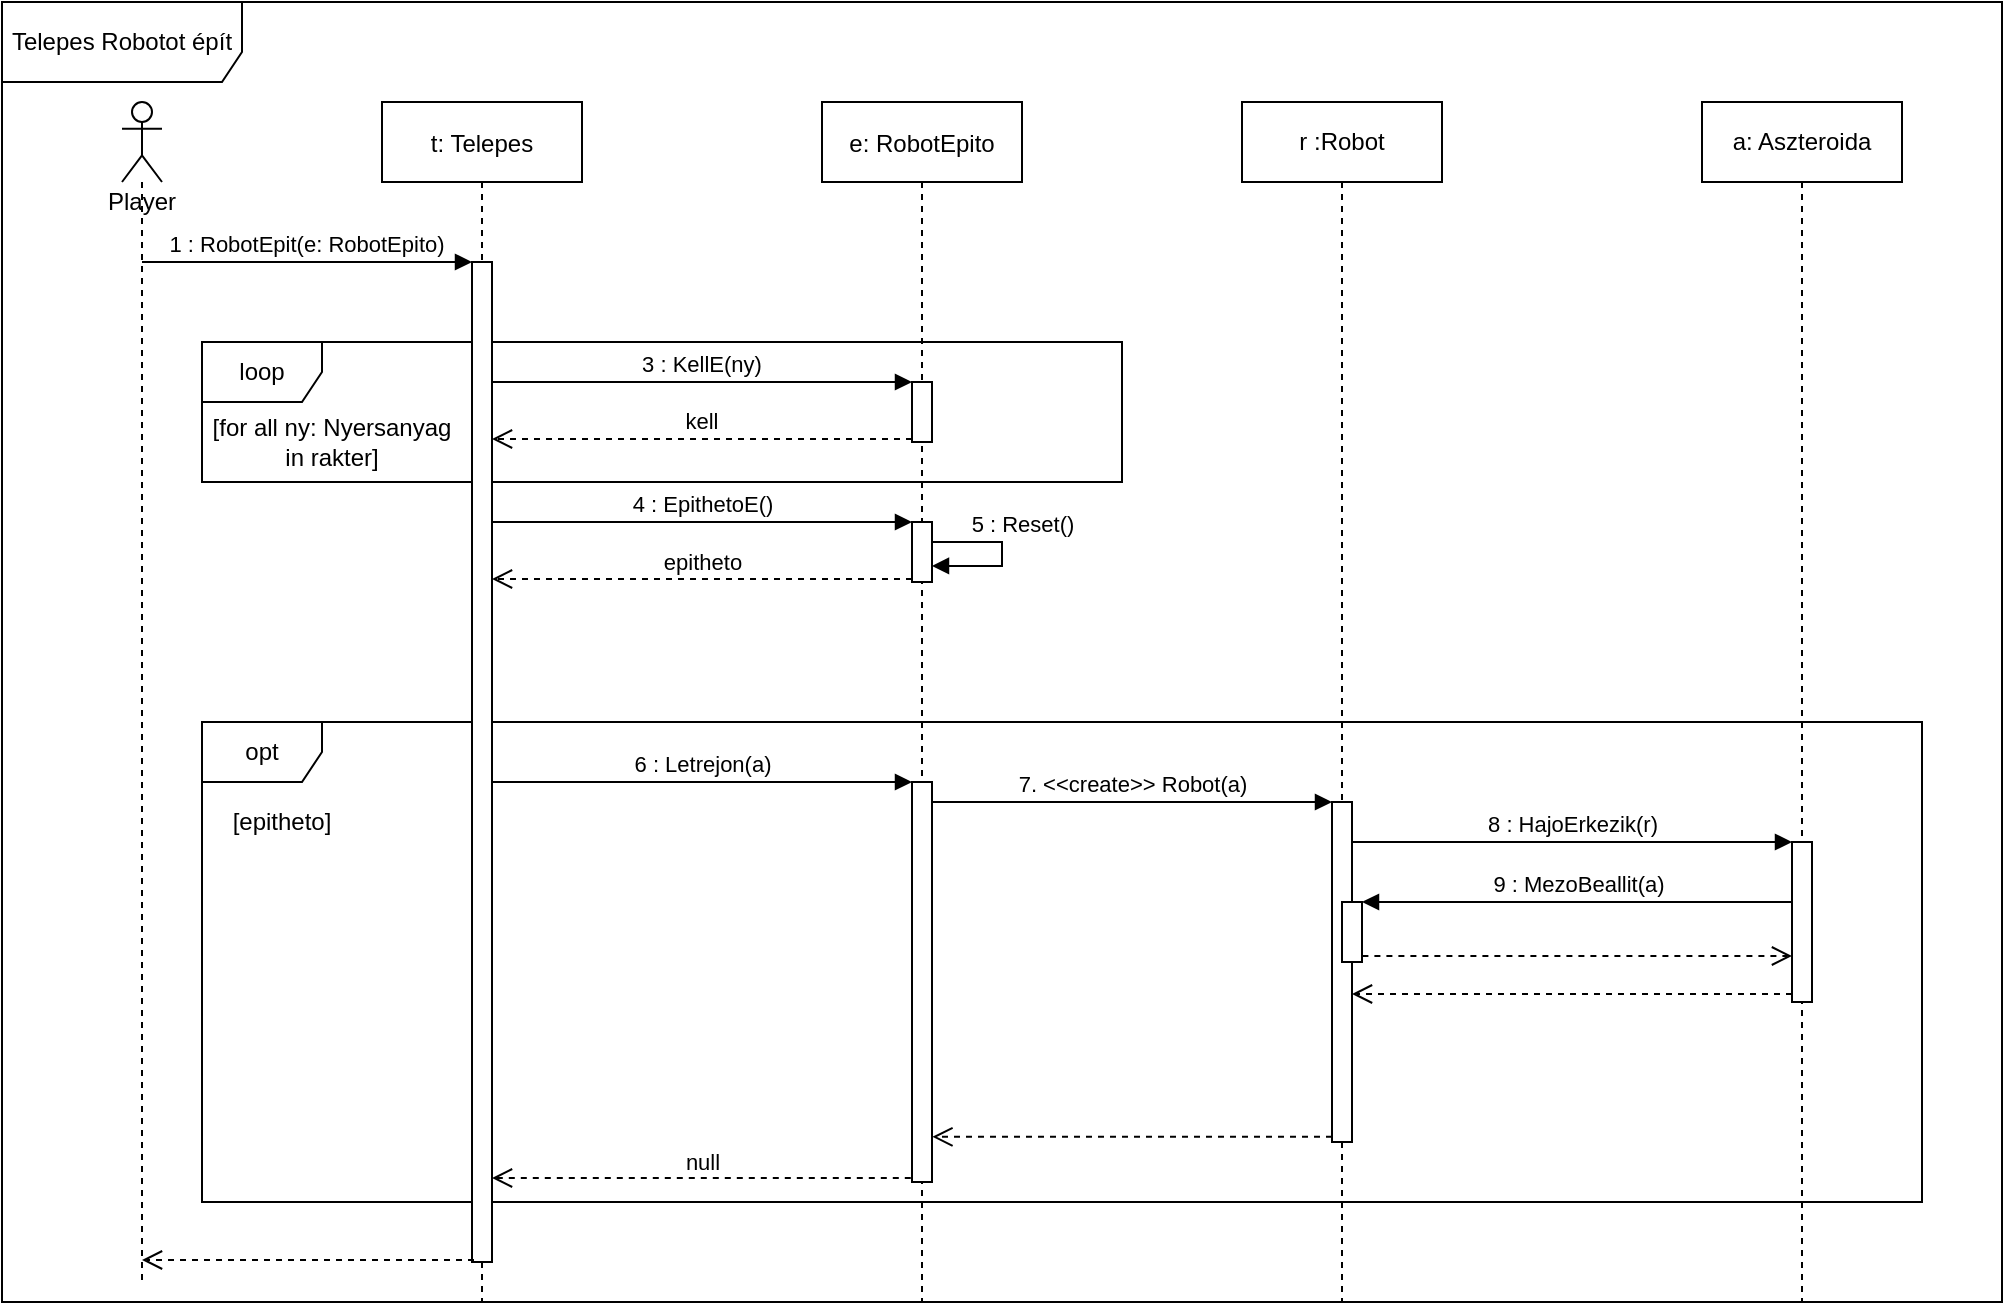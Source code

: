 <mxfile version="14.4.8" type="github">
  <diagram id="kgpKYQtTHZ0yAKxKKP6v" name="Page-1">
    <mxGraphModel dx="2071" dy="645" grid="1" gridSize="10" guides="1" tooltips="1" connect="1" arrows="1" fold="1" page="1" pageScale="1" pageWidth="850" pageHeight="1100" math="0" shadow="0">
      <root>
        <mxCell id="0" />
        <mxCell id="1" parent="0" />
        <mxCell id="cES03J9kAgxBLSj2fXpF-1" value="Telepes Robotot épít" style="shape=umlFrame;whiteSpace=wrap;html=1;width=120;height=40;" parent="1" vertex="1">
          <mxGeometry x="-70" y="30" width="1000" height="650" as="geometry" />
        </mxCell>
        <mxCell id="cES03J9kAgxBLSj2fXpF-2" value="opt" style="shape=umlFrame;whiteSpace=wrap;html=1;" parent="1" vertex="1">
          <mxGeometry x="30" y="390" width="860" height="240" as="geometry" />
        </mxCell>
        <mxCell id="cES03J9kAgxBLSj2fXpF-3" value="4 : EpithetoE()" style="html=1;verticalAlign=bottom;endArrow=block;entryX=0;entryY=0;" parent="1" source="cES03J9kAgxBLSj2fXpF-7" target="cES03J9kAgxBLSj2fXpF-9" edge="1">
          <mxGeometry relative="1" as="geometry">
            <mxPoint x="170" y="260" as="sourcePoint" />
          </mxGeometry>
        </mxCell>
        <mxCell id="cES03J9kAgxBLSj2fXpF-4" value="loop" style="shape=umlFrame;whiteSpace=wrap;html=1;" parent="1" vertex="1">
          <mxGeometry x="30" y="200" width="460" height="70" as="geometry" />
        </mxCell>
        <mxCell id="cES03J9kAgxBLSj2fXpF-5" value="t: Telepes" style="shape=umlLifeline;perimeter=lifelinePerimeter;container=1;collapsible=0;recursiveResize=0;rounded=0;shadow=0;strokeWidth=1;" parent="1" vertex="1">
          <mxGeometry x="120" y="80" width="100" height="600" as="geometry" />
        </mxCell>
        <mxCell id="cES03J9kAgxBLSj2fXpF-6" value="1 : RobotEpit(e: RobotEpito)" style="verticalAlign=bottom;startArrow=none;endArrow=block;startSize=8;shadow=0;strokeWidth=1;startFill=0;" parent="cES03J9kAgxBLSj2fXpF-5" source="cES03J9kAgxBLSj2fXpF-35" edge="1">
          <mxGeometry relative="1" as="geometry">
            <mxPoint x="-50" y="80" as="sourcePoint" />
            <mxPoint x="45" y="80" as="targetPoint" />
          </mxGeometry>
        </mxCell>
        <mxCell id="cES03J9kAgxBLSj2fXpF-7" value="" style="html=1;points=[];perimeter=orthogonalPerimeter;" parent="cES03J9kAgxBLSj2fXpF-5" vertex="1">
          <mxGeometry x="45" y="80" width="10" height="500" as="geometry" />
        </mxCell>
        <mxCell id="cES03J9kAgxBLSj2fXpF-8" value="e: RobotEpito" style="shape=umlLifeline;perimeter=lifelinePerimeter;container=1;collapsible=0;recursiveResize=0;rounded=0;shadow=0;strokeWidth=1;" parent="1" vertex="1">
          <mxGeometry x="340" y="80" width="100" height="600" as="geometry" />
        </mxCell>
        <mxCell id="cES03J9kAgxBLSj2fXpF-9" value="" style="html=1;points=[];perimeter=orthogonalPerimeter;" parent="cES03J9kAgxBLSj2fXpF-8" vertex="1">
          <mxGeometry x="45" y="210" width="10" height="30" as="geometry" />
        </mxCell>
        <mxCell id="cES03J9kAgxBLSj2fXpF-10" value="" style="points=[];perimeter=orthogonalPerimeter;rounded=0;shadow=0;strokeWidth=1;" parent="cES03J9kAgxBLSj2fXpF-8" vertex="1">
          <mxGeometry x="45" y="140" width="10" height="30" as="geometry" />
        </mxCell>
        <mxCell id="cES03J9kAgxBLSj2fXpF-11" value="" style="html=1;points=[];perimeter=orthogonalPerimeter;" parent="cES03J9kAgxBLSj2fXpF-8" vertex="1">
          <mxGeometry x="45" y="340" width="10" height="200" as="geometry" />
        </mxCell>
        <mxCell id="cES03J9kAgxBLSj2fXpF-12" value="5 : Reset()" style="html=1;verticalAlign=bottom;endArrow=block;entryX=1;entryY=0.733;entryDx=0;entryDy=0;entryPerimeter=0;rounded=0;" parent="cES03J9kAgxBLSj2fXpF-8" target="cES03J9kAgxBLSj2fXpF-9" edge="1">
          <mxGeometry x="-0.146" y="10" relative="1" as="geometry">
            <mxPoint x="55" y="220" as="sourcePoint" />
            <mxPoint x="150" y="220" as="targetPoint" />
            <Array as="points">
              <mxPoint x="90" y="220" />
              <mxPoint x="90" y="232" />
            </Array>
            <mxPoint as="offset" />
          </mxGeometry>
        </mxCell>
        <mxCell id="cES03J9kAgxBLSj2fXpF-13" value="kell" style="verticalAlign=bottom;endArrow=open;dashed=1;endSize=8;exitX=0;exitY=0.95;shadow=0;strokeWidth=1;" parent="1" source="cES03J9kAgxBLSj2fXpF-10" target="cES03J9kAgxBLSj2fXpF-7" edge="1">
          <mxGeometry relative="1" as="geometry">
            <mxPoint x="275" y="236" as="targetPoint" />
          </mxGeometry>
        </mxCell>
        <mxCell id="cES03J9kAgxBLSj2fXpF-14" value="3 : KellE(ny)" style="verticalAlign=bottom;endArrow=block;entryX=0;entryY=0;shadow=0;strokeWidth=1;" parent="1" source="cES03J9kAgxBLSj2fXpF-7" target="cES03J9kAgxBLSj2fXpF-10" edge="1">
          <mxGeometry relative="1" as="geometry">
            <mxPoint x="275" y="160" as="sourcePoint" />
            <Array as="points" />
          </mxGeometry>
        </mxCell>
        <mxCell id="cES03J9kAgxBLSj2fXpF-15" value="[for all ny: Nyersanyag in rakter]" style="text;html=1;strokeColor=none;fillColor=none;align=center;verticalAlign=middle;whiteSpace=wrap;rounded=0;" parent="1" vertex="1">
          <mxGeometry x="30" y="240" width="130" height="20" as="geometry" />
        </mxCell>
        <mxCell id="cES03J9kAgxBLSj2fXpF-16" value="[epitheto]" style="text;html=1;strokeColor=none;fillColor=none;align=center;verticalAlign=middle;whiteSpace=wrap;rounded=0;" parent="1" vertex="1">
          <mxGeometry x="50" y="430" width="40" height="20" as="geometry" />
        </mxCell>
        <mxCell id="cES03J9kAgxBLSj2fXpF-17" value="epitheto" style="html=1;verticalAlign=bottom;endArrow=open;dashed=1;endSize=8;exitX=0;exitY=0.95;" parent="1" source="cES03J9kAgxBLSj2fXpF-9" target="cES03J9kAgxBLSj2fXpF-7" edge="1">
          <mxGeometry relative="1" as="geometry">
            <mxPoint x="170" y="279" as="targetPoint" />
          </mxGeometry>
        </mxCell>
        <mxCell id="cES03J9kAgxBLSj2fXpF-22" value="a: Aszteroida" style="shape=umlLifeline;perimeter=lifelinePerimeter;whiteSpace=wrap;html=1;container=1;collapsible=0;recursiveResize=0;outlineConnect=0;" parent="1" vertex="1">
          <mxGeometry x="780" y="80" width="100" height="600" as="geometry" />
        </mxCell>
        <mxCell id="cES03J9kAgxBLSj2fXpF-23" value="" style="html=1;points=[];perimeter=orthogonalPerimeter;" parent="cES03J9kAgxBLSj2fXpF-22" vertex="1">
          <mxGeometry x="45" y="370" width="10" height="80" as="geometry" />
        </mxCell>
        <mxCell id="cES03J9kAgxBLSj2fXpF-24" value="8 : HajoErkezik(r)" style="html=1;verticalAlign=bottom;endArrow=block;entryX=0;entryY=0;" parent="1" source="cES03J9kAgxBLSj2fXpF-36" target="cES03J9kAgxBLSj2fXpF-23" edge="1">
          <mxGeometry relative="1" as="geometry">
            <mxPoint x="775" y="600" as="sourcePoint" />
          </mxGeometry>
        </mxCell>
        <mxCell id="cES03J9kAgxBLSj2fXpF-25" value="" style="html=1;verticalAlign=bottom;endArrow=open;dashed=1;endSize=8;exitX=0;exitY=0.95;" parent="1" source="cES03J9kAgxBLSj2fXpF-23" target="cES03J9kAgxBLSj2fXpF-36" edge="1">
          <mxGeometry relative="1" as="geometry">
            <mxPoint x="775" y="676" as="targetPoint" />
          </mxGeometry>
        </mxCell>
        <mxCell id="cES03J9kAgxBLSj2fXpF-26" value="9 : MezoBeallit(a)" style="html=1;verticalAlign=bottom;endArrow=block;" parent="1" source="cES03J9kAgxBLSj2fXpF-23" target="cES03J9kAgxBLSj2fXpF-33" edge="1">
          <mxGeometry relative="1" as="geometry">
            <mxPoint x="754.9" y="610" as="sourcePoint" />
            <mxPoint x="400" y="700" as="targetPoint" />
            <Array as="points">
              <mxPoint x="720" y="480" />
            </Array>
          </mxGeometry>
        </mxCell>
        <mxCell id="cES03J9kAgxBLSj2fXpF-27" value="" style="html=1;verticalAlign=bottom;endArrow=open;dashed=1;endSize=8;exitX=1.02;exitY=0.9;exitDx=0;exitDy=0;exitPerimeter=0;" parent="1" source="cES03J9kAgxBLSj2fXpF-33" target="cES03J9kAgxBLSj2fXpF-23" edge="1">
          <mxGeometry relative="1" as="geometry">
            <mxPoint x="754.9" y="686" as="targetPoint" />
            <mxPoint x="400" y="719" as="sourcePoint" />
          </mxGeometry>
        </mxCell>
        <mxCell id="cES03J9kAgxBLSj2fXpF-28" value="" style="html=1;verticalAlign=bottom;endArrow=open;dashed=1;endSize=8;exitX=0.1;exitY=0.998;exitDx=0;exitDy=0;exitPerimeter=0;" parent="1" source="cES03J9kAgxBLSj2fXpF-7" target="cES03J9kAgxBLSj2fXpF-35" edge="1">
          <mxGeometry relative="1" as="geometry">
            <mxPoint x="160" y="800" as="sourcePoint" />
            <mxPoint x="10" y="659" as="targetPoint" />
            <Array as="points" />
          </mxGeometry>
        </mxCell>
        <mxCell id="cES03J9kAgxBLSj2fXpF-29" value="6 : Letrejon(a)" style="html=1;verticalAlign=bottom;endArrow=block;entryX=0;entryY=0;" parent="1" source="cES03J9kAgxBLSj2fXpF-7" target="cES03J9kAgxBLSj2fXpF-11" edge="1">
          <mxGeometry relative="1" as="geometry">
            <mxPoint x="315" y="710" as="sourcePoint" />
            <Array as="points">
              <mxPoint x="250" y="420" />
            </Array>
          </mxGeometry>
        </mxCell>
        <mxCell id="cES03J9kAgxBLSj2fXpF-30" value="" style="html=1;verticalAlign=bottom;endArrow=open;dashed=1;endSize=8;exitX=-0.06;exitY=0.99;exitDx=0;exitDy=0;exitPerimeter=0;" parent="1" source="cES03J9kAgxBLSj2fXpF-11" target="cES03J9kAgxBLSj2fXpF-7" edge="1">
          <mxGeometry relative="1" as="geometry">
            <mxPoint x="315" y="786" as="targetPoint" />
            <Array as="points" />
          </mxGeometry>
        </mxCell>
        <mxCell id="cES03J9kAgxBLSj2fXpF-31" value="null" style="edgeLabel;html=1;align=center;verticalAlign=middle;resizable=0;points=[];" parent="cES03J9kAgxBLSj2fXpF-30" vertex="1" connectable="0">
          <mxGeometry x="0.217" y="1" relative="1" as="geometry">
            <mxPoint x="22.6" y="-9" as="offset" />
          </mxGeometry>
        </mxCell>
        <mxCell id="cES03J9kAgxBLSj2fXpF-32" value="r :Robot" style="shape=umlLifeline;perimeter=lifelinePerimeter;whiteSpace=wrap;html=1;container=1;collapsible=0;recursiveResize=0;outlineConnect=0;" parent="1" vertex="1">
          <mxGeometry x="550" y="80" width="100" height="600" as="geometry" />
        </mxCell>
        <mxCell id="cES03J9kAgxBLSj2fXpF-36" value="" style="html=1;points=[];perimeter=orthogonalPerimeter;" parent="cES03J9kAgxBLSj2fXpF-32" vertex="1">
          <mxGeometry x="45" y="350" width="10" height="170" as="geometry" />
        </mxCell>
        <mxCell id="cES03J9kAgxBLSj2fXpF-33" value="" style="html=1;points=[];perimeter=orthogonalPerimeter;" parent="cES03J9kAgxBLSj2fXpF-32" vertex="1">
          <mxGeometry x="50" y="400" width="10" height="30" as="geometry" />
        </mxCell>
        <mxCell id="cES03J9kAgxBLSj2fXpF-34" value="7. &amp;lt;&amp;lt;create&amp;gt;&amp;gt; Robot(a)" style="html=1;verticalAlign=bottom;endArrow=block;strokeColor=#000000;" parent="1" source="cES03J9kAgxBLSj2fXpF-11" target="cES03J9kAgxBLSj2fXpF-36" edge="1">
          <mxGeometry width="80" relative="1" as="geometry">
            <mxPoint x="550" y="490" as="sourcePoint" />
            <mxPoint x="630" y="490" as="targetPoint" />
            <Array as="points">
              <mxPoint x="540" y="430" />
            </Array>
          </mxGeometry>
        </mxCell>
        <mxCell id="cES03J9kAgxBLSj2fXpF-35" value="Player" style="shape=umlLifeline;participant=umlActor;perimeter=lifelinePerimeter;whiteSpace=wrap;html=1;container=1;collapsible=0;recursiveResize=0;verticalAlign=top;spacingTop=36;outlineConnect=0;" parent="1" vertex="1">
          <mxGeometry x="-10" y="80" width="20" height="590" as="geometry" />
        </mxCell>
        <mxCell id="cES03J9kAgxBLSj2fXpF-38" value="" style="html=1;verticalAlign=bottom;endArrow=open;dashed=1;endSize=8;entryX=1.02;entryY=0.887;entryDx=0;entryDy=0;entryPerimeter=0;" parent="1" source="cES03J9kAgxBLSj2fXpF-36" target="cES03J9kAgxBLSj2fXpF-11" edge="1">
          <mxGeometry relative="1" as="geometry">
            <mxPoint x="540" y="560" as="sourcePoint" />
            <mxPoint x="460" y="560" as="targetPoint" />
          </mxGeometry>
        </mxCell>
      </root>
    </mxGraphModel>
  </diagram>
</mxfile>
